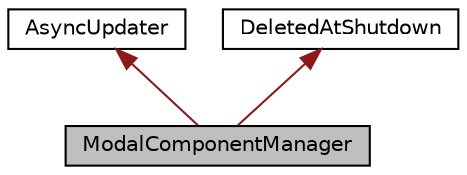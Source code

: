 digraph "ModalComponentManager"
{
  bgcolor="transparent";
  edge [fontname="Helvetica",fontsize="10",labelfontname="Helvetica",labelfontsize="10"];
  node [fontname="Helvetica",fontsize="10",shape=record];
  Node0 [label="ModalComponentManager",height=0.2,width=0.4,color="black", fillcolor="grey75", style="filled", fontcolor="black"];
  Node1 -> Node0 [dir="back",color="firebrick4",fontsize="10",style="solid",fontname="Helvetica"];
  Node1 [label="AsyncUpdater",height=0.2,width=0.4,color="black",URL="$classAsyncUpdater.html",tooltip="Has a callback method that is triggered asynchronously. "];
  Node2 -> Node0 [dir="back",color="firebrick4",fontsize="10",style="solid",fontname="Helvetica"];
  Node2 [label="DeletedAtShutdown",height=0.2,width=0.4,color="black",URL="$classDeletedAtShutdown.html",tooltip="Classes derived from this will be automatically deleted when the application exits. "];
}
